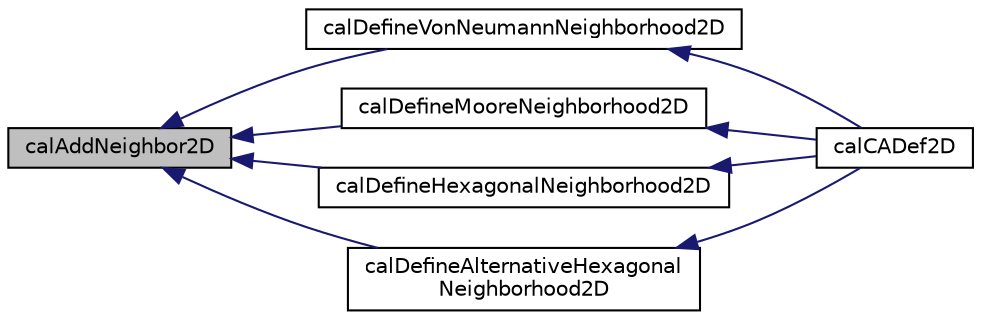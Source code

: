 digraph "calAddNeighbor2D"
{
  edge [fontname="Helvetica",fontsize="10",labelfontname="Helvetica",labelfontsize="10"];
  node [fontname="Helvetica",fontsize="10",shape=record];
  rankdir="LR";
  Node1 [label="calAddNeighbor2D",height=0.2,width=0.4,color="black", fillcolor="grey75", style="filled" fontcolor="black"];
  Node1 -> Node2 [dir="back",color="midnightblue",fontsize="10",style="solid",fontname="Helvetica"];
  Node2 [label="calDefineVonNeumannNeighborhood2D",height=0.2,width=0.4,color="black", fillcolor="white", style="filled",URL="$cal2_d_8c.html#a8d8b05f5fb9c9dceacd6372e2e2800de",tooltip="Builds the pre-defined von Neumann neighborhood. "];
  Node2 -> Node3 [dir="back",color="midnightblue",fontsize="10",style="solid",fontname="Helvetica"];
  Node3 [label="calCADef2D",height=0.2,width=0.4,color="black", fillcolor="white", style="filled",URL="$cal2_d_8h.html#aabc70688450ef360ca455e6b8328c56c",tooltip="Creates an object of type CALModel2D, sets its records and returns it as a pointer; it defines the ce..."];
  Node1 -> Node4 [dir="back",color="midnightblue",fontsize="10",style="solid",fontname="Helvetica"];
  Node4 [label="calDefineMooreNeighborhood2D",height=0.2,width=0.4,color="black", fillcolor="white", style="filled",URL="$cal2_d_8c.html#a272cd8480019a5457eb6a7862af7f5de",tooltip="Builds the pre-defined Moore neighborhood. "];
  Node4 -> Node3 [dir="back",color="midnightblue",fontsize="10",style="solid",fontname="Helvetica"];
  Node1 -> Node5 [dir="back",color="midnightblue",fontsize="10",style="solid",fontname="Helvetica"];
  Node5 [label="calDefineHexagonalNeighborhood2D",height=0.2,width=0.4,color="black", fillcolor="white", style="filled",URL="$cal2_d_8c.html#a89dddc242383570f02545775f1c7e43d",tooltip="Builds the pre-defined Moore hexagonal neighborhood. "];
  Node5 -> Node3 [dir="back",color="midnightblue",fontsize="10",style="solid",fontname="Helvetica"];
  Node1 -> Node6 [dir="back",color="midnightblue",fontsize="10",style="solid",fontname="Helvetica"];
  Node6 [label="calDefineAlternativeHexagonal\lNeighborhood2D",height=0.2,width=0.4,color="black", fillcolor="white", style="filled",URL="$cal2_d_8c.html#a5c40e47aee64f08c66aef13ef93ca465",tooltip="Builds the pre-defined Moore hexagonal neighborhood. "];
  Node6 -> Node3 [dir="back",color="midnightblue",fontsize="10",style="solid",fontname="Helvetica"];
}
